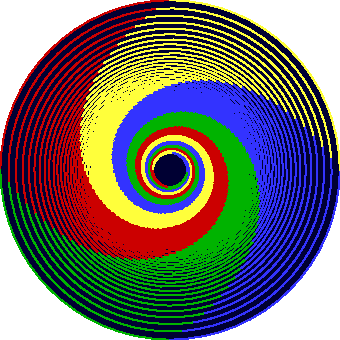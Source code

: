 size(6cm,0);

picture pic;
pen [] P={.8red,.7green,blue+.5grey,yellow+.6grey};

fill(scale(10)*unitcircle,.2blue);

for (int i = 0; i <= 3; ++i)
  draw(pic, arc((0,0),10,i*90,(i+1)*90), P[i]);

for (real i = 1; i <= 10; i+=.05)
  add(rotate(90*i)*scale(1/i)*pic);
